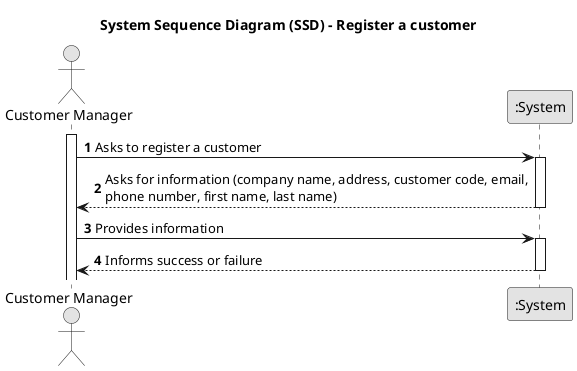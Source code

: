@startuml
skinparam monochrome true
skinparam packageStyle rectangle
skinparam shadowing false

title System Sequence Diagram (SSD) - Register a customer

autonumber

actor "Customer Manager" as CustomerManager
participant ":System" as System

activate CustomerManager

    CustomerManager -> System : Asks to register a customer
    activate System

        System --> CustomerManager : Asks for information (company name, address, customer code, email,\nphone number, first name, last name)

    deactivate System

    CustomerManager -> System : Provides information
    activate System

        System --> CustomerManager : Informs success or failure

    deactivate System

@enduml